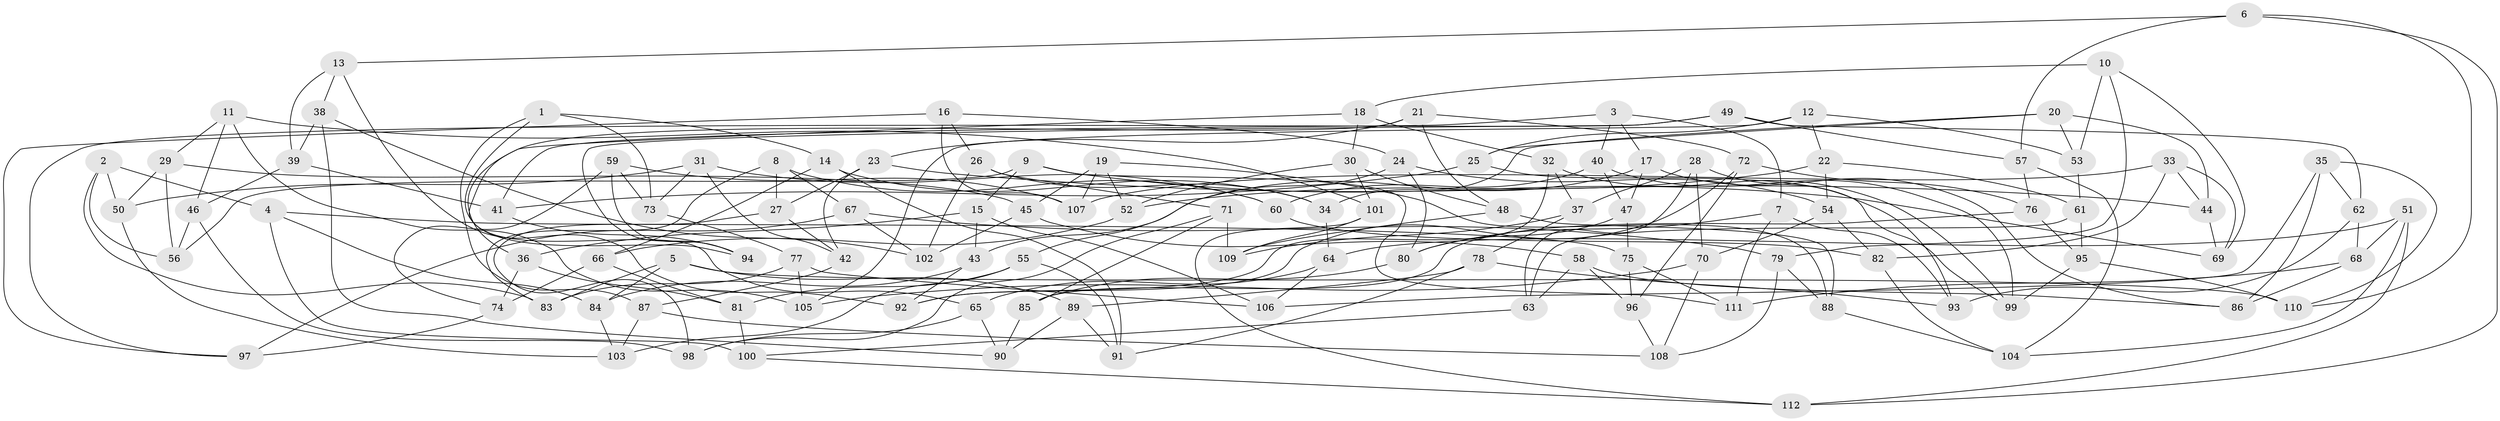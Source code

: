 // Generated by graph-tools (version 1.1) at 2025/56/03/09/25 04:56:15]
// undirected, 112 vertices, 224 edges
graph export_dot {
graph [start="1"]
  node [color=gray90,style=filled];
  1;
  2;
  3;
  4;
  5;
  6;
  7;
  8;
  9;
  10;
  11;
  12;
  13;
  14;
  15;
  16;
  17;
  18;
  19;
  20;
  21;
  22;
  23;
  24;
  25;
  26;
  27;
  28;
  29;
  30;
  31;
  32;
  33;
  34;
  35;
  36;
  37;
  38;
  39;
  40;
  41;
  42;
  43;
  44;
  45;
  46;
  47;
  48;
  49;
  50;
  51;
  52;
  53;
  54;
  55;
  56;
  57;
  58;
  59;
  60;
  61;
  62;
  63;
  64;
  65;
  66;
  67;
  68;
  69;
  70;
  71;
  72;
  73;
  74;
  75;
  76;
  77;
  78;
  79;
  80;
  81;
  82;
  83;
  84;
  85;
  86;
  87;
  88;
  89;
  90;
  91;
  92;
  93;
  94;
  95;
  96;
  97;
  98;
  99;
  100;
  101;
  102;
  103;
  104;
  105;
  106;
  107;
  108;
  109;
  110;
  111;
  112;
  1 -- 94;
  1 -- 73;
  1 -- 14;
  1 -- 87;
  2 -- 56;
  2 -- 50;
  2 -- 83;
  2 -- 4;
  3 -- 7;
  3 -- 40;
  3 -- 17;
  3 -- 41;
  4 -- 75;
  4 -- 84;
  4 -- 100;
  5 -- 84;
  5 -- 89;
  5 -- 83;
  5 -- 110;
  6 -- 13;
  6 -- 110;
  6 -- 112;
  6 -- 57;
  7 -- 80;
  7 -- 111;
  7 -- 93;
  8 -- 60;
  8 -- 83;
  8 -- 67;
  8 -- 27;
  9 -- 15;
  9 -- 69;
  9 -- 56;
  9 -- 111;
  10 -- 79;
  10 -- 69;
  10 -- 53;
  10 -- 18;
  11 -- 46;
  11 -- 101;
  11 -- 29;
  11 -- 105;
  12 -- 105;
  12 -- 25;
  12 -- 22;
  12 -- 53;
  13 -- 39;
  13 -- 92;
  13 -- 38;
  14 -- 66;
  14 -- 34;
  14 -- 91;
  15 -- 36;
  15 -- 43;
  15 -- 106;
  16 -- 107;
  16 -- 26;
  16 -- 24;
  16 -- 97;
  17 -- 47;
  17 -- 43;
  17 -- 86;
  18 -- 65;
  18 -- 30;
  18 -- 32;
  19 -- 52;
  19 -- 45;
  19 -- 107;
  19 -- 88;
  20 -- 53;
  20 -- 25;
  20 -- 44;
  20 -- 34;
  21 -- 36;
  21 -- 72;
  21 -- 48;
  21 -- 23;
  22 -- 52;
  22 -- 61;
  22 -- 54;
  23 -- 42;
  23 -- 27;
  23 -- 44;
  24 -- 54;
  24 -- 80;
  24 -- 55;
  25 -- 99;
  25 -- 41;
  26 -- 71;
  26 -- 34;
  26 -- 102;
  27 -- 42;
  27 -- 98;
  28 -- 63;
  28 -- 70;
  28 -- 37;
  28 -- 93;
  29 -- 50;
  29 -- 56;
  29 -- 45;
  30 -- 48;
  30 -- 101;
  30 -- 52;
  31 -- 42;
  31 -- 73;
  31 -- 60;
  31 -- 50;
  32 -- 99;
  32 -- 92;
  32 -- 37;
  33 -- 44;
  33 -- 107;
  33 -- 82;
  33 -- 69;
  34 -- 64;
  35 -- 86;
  35 -- 62;
  35 -- 110;
  35 -- 106;
  36 -- 81;
  36 -- 74;
  37 -- 78;
  37 -- 109;
  38 -- 90;
  38 -- 39;
  38 -- 102;
  39 -- 46;
  39 -- 41;
  40 -- 47;
  40 -- 60;
  40 -- 99;
  41 -- 94;
  42 -- 87;
  43 -- 84;
  43 -- 92;
  44 -- 69;
  45 -- 102;
  45 -- 58;
  46 -- 98;
  46 -- 56;
  47 -- 80;
  47 -- 75;
  48 -- 109;
  48 -- 88;
  49 -- 94;
  49 -- 57;
  49 -- 62;
  49 -- 97;
  50 -- 103;
  51 -- 68;
  51 -- 64;
  51 -- 112;
  51 -- 104;
  52 -- 66;
  53 -- 61;
  54 -- 70;
  54 -- 82;
  55 -- 91;
  55 -- 103;
  55 -- 81;
  57 -- 104;
  57 -- 76;
  58 -- 63;
  58 -- 96;
  58 -- 86;
  59 -- 107;
  59 -- 74;
  59 -- 94;
  59 -- 73;
  60 -- 82;
  61 -- 95;
  61 -- 63;
  62 -- 68;
  62 -- 93;
  63 -- 100;
  64 -- 106;
  64 -- 65;
  65 -- 98;
  65 -- 90;
  66 -- 81;
  66 -- 74;
  67 -- 79;
  67 -- 102;
  67 -- 97;
  68 -- 111;
  68 -- 86;
  70 -- 108;
  70 -- 105;
  71 -- 98;
  71 -- 109;
  71 -- 85;
  72 -- 76;
  72 -- 96;
  72 -- 92;
  73 -- 77;
  74 -- 97;
  75 -- 96;
  75 -- 111;
  76 -- 95;
  76 -- 85;
  77 -- 105;
  77 -- 83;
  77 -- 106;
  78 -- 93;
  78 -- 89;
  78 -- 91;
  79 -- 108;
  79 -- 88;
  80 -- 85;
  81 -- 100;
  82 -- 104;
  84 -- 103;
  85 -- 90;
  87 -- 103;
  87 -- 108;
  88 -- 104;
  89 -- 90;
  89 -- 91;
  95 -- 110;
  95 -- 99;
  96 -- 108;
  100 -- 112;
  101 -- 112;
  101 -- 109;
}
